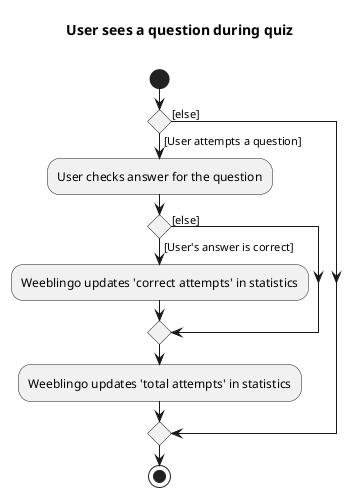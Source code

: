 @startuml
title User sees a question during quiz\n
start
if () then ([User attempts a question])
        :User checks answer for the question;
        if () then ([User's answer is correct])
            :Weeblingo updates 'correct attempts' in statistics;
        else ([else])
        endif
        :Weeblingo updates 'total attempts' in statistics;
    else ([else])
    endif
stop
@enduml
